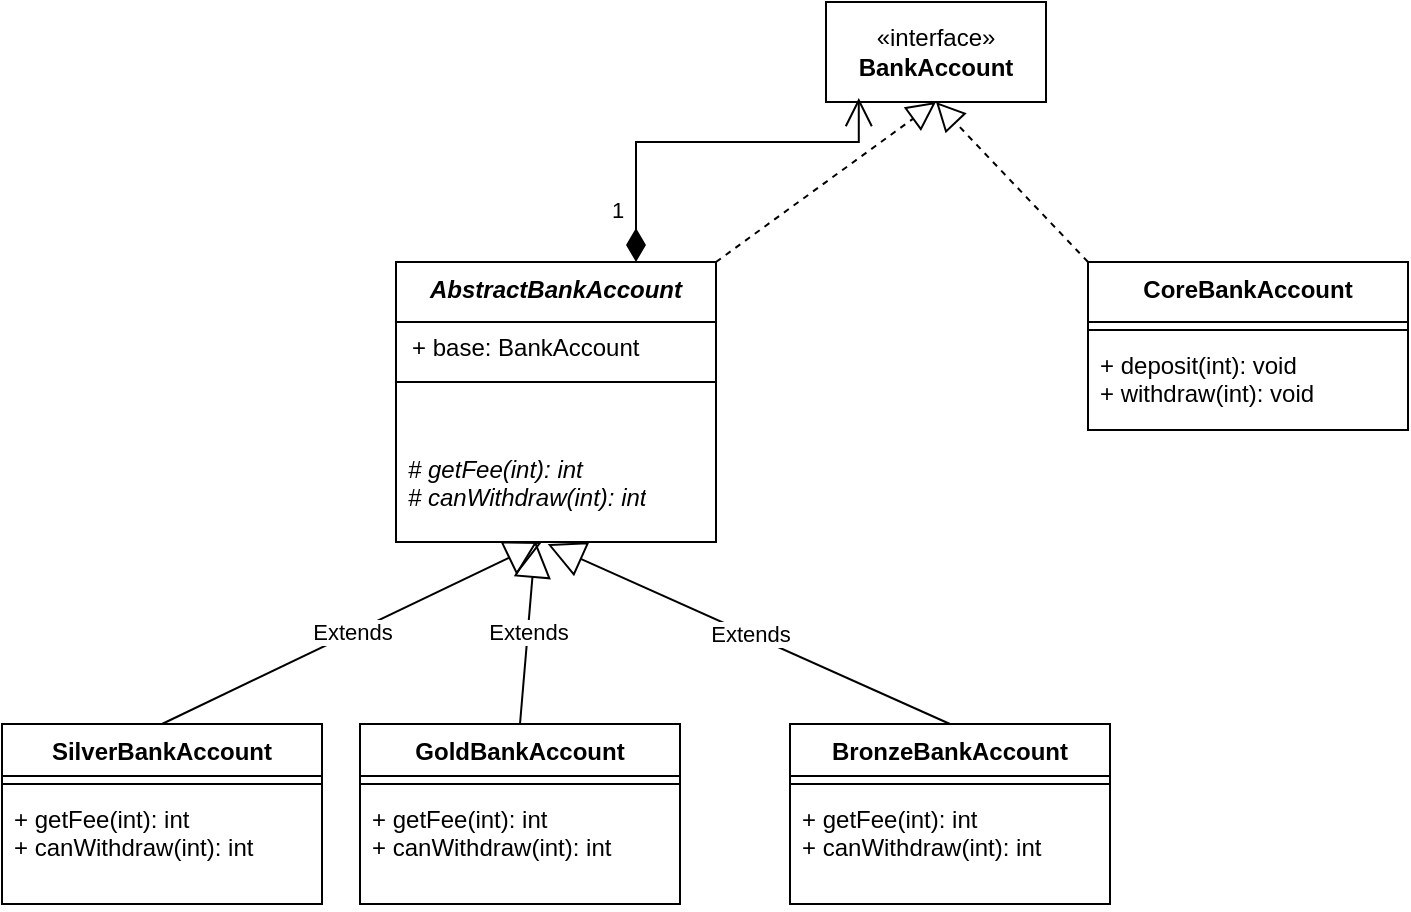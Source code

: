<mxfile version="26.0.16">
  <diagram id="C5RBs43oDa-KdzZeNtuy" name="Page-1">
    <mxGraphModel dx="890" dy="461" grid="1" gridSize="10" guides="1" tooltips="1" connect="1" arrows="1" fold="1" page="1" pageScale="1" pageWidth="827" pageHeight="1169" math="0" shadow="0">
      <root>
        <mxCell id="WIyWlLk6GJQsqaUBKTNV-0" />
        <mxCell id="WIyWlLk6GJQsqaUBKTNV-1" parent="WIyWlLk6GJQsqaUBKTNV-0" />
        <mxCell id="nrCMCk6xZg3VfQ6Ma4k3-0" value="«interface»&lt;br&gt;&lt;b&gt;BankAccount&lt;/b&gt;" style="html=1;whiteSpace=wrap;" parent="WIyWlLk6GJQsqaUBKTNV-1" vertex="1">
          <mxGeometry x="432" y="30" width="110" height="50" as="geometry" />
        </mxCell>
        <mxCell id="nrCMCk6xZg3VfQ6Ma4k3-5" value="CoreBankAccount" style="swimlane;fontStyle=1;align=center;verticalAlign=top;childLayout=stackLayout;horizontal=1;startSize=30;horizontalStack=0;resizeParent=1;resizeParentMax=0;resizeLast=0;collapsible=1;marginBottom=0;whiteSpace=wrap;html=1;" parent="WIyWlLk6GJQsqaUBKTNV-1" vertex="1">
          <mxGeometry x="563" y="160" width="160" height="84" as="geometry" />
        </mxCell>
        <mxCell id="nrCMCk6xZg3VfQ6Ma4k3-7" value="" style="line;strokeWidth=1;fillColor=none;align=left;verticalAlign=middle;spacingTop=-1;spacingLeft=3;spacingRight=3;rotatable=0;labelPosition=right;points=[];portConstraint=eastwest;strokeColor=inherit;" parent="nrCMCk6xZg3VfQ6Ma4k3-5" vertex="1">
          <mxGeometry y="30" width="160" height="8" as="geometry" />
        </mxCell>
        <mxCell id="nrCMCk6xZg3VfQ6Ma4k3-8" value="+ deposit(int): void&lt;div&gt;+ withdraw(int): void&lt;/div&gt;" style="text;strokeColor=none;fillColor=none;align=left;verticalAlign=top;spacingLeft=4;spacingRight=4;overflow=hidden;rotatable=0;points=[[0,0.5],[1,0.5]];portConstraint=eastwest;whiteSpace=wrap;html=1;" parent="nrCMCk6xZg3VfQ6Ma4k3-5" vertex="1">
          <mxGeometry y="38" width="160" height="46" as="geometry" />
        </mxCell>
        <mxCell id="nrCMCk6xZg3VfQ6Ma4k3-11" value="&lt;i&gt;AbstractBankAccount&lt;/i&gt;" style="swimlane;fontStyle=1;align=center;verticalAlign=top;childLayout=stackLayout;horizontal=1;startSize=30;horizontalStack=0;resizeParent=1;resizeParentMax=0;resizeLast=0;collapsible=1;marginBottom=0;whiteSpace=wrap;html=1;" parent="WIyWlLk6GJQsqaUBKTNV-1" vertex="1">
          <mxGeometry x="217" y="160" width="160" height="140" as="geometry">
            <mxRectangle x="144" y="160" width="160" height="30" as="alternateBounds" />
          </mxGeometry>
        </mxCell>
        <mxCell id="nrCMCk6xZg3VfQ6Ma4k3-12" value="" style="line;strokeWidth=1;fillColor=none;align=left;verticalAlign=middle;spacingTop=-1;spacingLeft=3;spacingRight=3;rotatable=0;labelPosition=right;points=[];portConstraint=eastwest;strokeColor=inherit;" parent="nrCMCk6xZg3VfQ6Ma4k3-11" vertex="1">
          <mxGeometry y="30" width="160" height="60" as="geometry" />
        </mxCell>
        <mxCell id="HSJuQ1FkC52HCSMR2ekH-0" value="&lt;i&gt;# getFee(int): int&lt;/i&gt;&lt;div&gt;&lt;i&gt;# canWithdraw(int): int&lt;/i&gt;&lt;/div&gt;&lt;div&gt;&lt;br&gt;&lt;/div&gt;" style="text;strokeColor=none;fillColor=none;align=left;verticalAlign=top;spacingLeft=4;spacingRight=4;overflow=hidden;rotatable=0;points=[[0,0.5],[1,0.5]];portConstraint=eastwest;whiteSpace=wrap;html=1;" vertex="1" parent="nrCMCk6xZg3VfQ6Ma4k3-11">
          <mxGeometry y="90" width="160" height="50" as="geometry" />
        </mxCell>
        <mxCell id="nrCMCk6xZg3VfQ6Ma4k3-16" value="+ base: BankAccount" style="text;html=1;align=left;verticalAlign=middle;resizable=0;points=[];autosize=1;strokeColor=none;fillColor=none;" parent="WIyWlLk6GJQsqaUBKTNV-1" vertex="1">
          <mxGeometry x="223" y="188" width="140" height="30" as="geometry" />
        </mxCell>
        <mxCell id="nrCMCk6xZg3VfQ6Ma4k3-17" value="SilverBankAccount&lt;div&gt;&lt;br&gt;&lt;/div&gt;" style="swimlane;fontStyle=1;align=center;verticalAlign=top;childLayout=stackLayout;horizontal=1;startSize=26;horizontalStack=0;resizeParent=1;resizeParentMax=0;resizeLast=0;collapsible=1;marginBottom=0;whiteSpace=wrap;html=1;" parent="WIyWlLk6GJQsqaUBKTNV-1" vertex="1">
          <mxGeometry x="20" y="391" width="160" height="90" as="geometry" />
        </mxCell>
        <mxCell id="nrCMCk6xZg3VfQ6Ma4k3-19" value="" style="line;strokeWidth=1;fillColor=none;align=left;verticalAlign=middle;spacingTop=-1;spacingLeft=3;spacingRight=3;rotatable=0;labelPosition=right;points=[];portConstraint=eastwest;strokeColor=inherit;" parent="nrCMCk6xZg3VfQ6Ma4k3-17" vertex="1">
          <mxGeometry y="26" width="160" height="8" as="geometry" />
        </mxCell>
        <mxCell id="nrCMCk6xZg3VfQ6Ma4k3-20" value="+ getFee(int): int&lt;div&gt;+ canWithdraw(int): int&lt;/div&gt;&lt;div&gt;&lt;br&gt;&lt;/div&gt;" style="text;strokeColor=none;fillColor=none;align=left;verticalAlign=top;spacingLeft=4;spacingRight=4;overflow=hidden;rotatable=0;points=[[0,0.5],[1,0.5]];portConstraint=eastwest;whiteSpace=wrap;html=1;" parent="nrCMCk6xZg3VfQ6Ma4k3-17" vertex="1">
          <mxGeometry y="34" width="160" height="56" as="geometry" />
        </mxCell>
        <mxCell id="nrCMCk6xZg3VfQ6Ma4k3-21" value="" style="endArrow=block;dashed=1;endFill=0;endSize=12;html=1;rounded=0;entryX=0.5;entryY=1;entryDx=0;entryDy=0;" parent="WIyWlLk6GJQsqaUBKTNV-1" target="nrCMCk6xZg3VfQ6Ma4k3-0" edge="1">
          <mxGeometry width="160" relative="1" as="geometry">
            <mxPoint x="563" y="160" as="sourcePoint" />
            <mxPoint x="723" y="160" as="targetPoint" />
          </mxGeometry>
        </mxCell>
        <mxCell id="nrCMCk6xZg3VfQ6Ma4k3-25" value="" style="endArrow=block;dashed=1;endFill=0;endSize=12;html=1;rounded=0;entryX=0.5;entryY=1;entryDx=0;entryDy=0;exitX=1;exitY=0;exitDx=0;exitDy=0;" parent="WIyWlLk6GJQsqaUBKTNV-1" source="nrCMCk6xZg3VfQ6Ma4k3-11" target="nrCMCk6xZg3VfQ6Ma4k3-0" edge="1">
          <mxGeometry width="160" relative="1" as="geometry">
            <mxPoint x="563" y="160" as="sourcePoint" />
            <mxPoint x="723" y="160" as="targetPoint" />
          </mxGeometry>
        </mxCell>
        <mxCell id="nrCMCk6xZg3VfQ6Ma4k3-27" value="Extends" style="endArrow=block;endSize=16;endFill=0;html=1;rounded=0;exitX=0.5;exitY=0;exitDx=0;exitDy=0;" parent="WIyWlLk6GJQsqaUBKTNV-1" source="nrCMCk6xZg3VfQ6Ma4k3-17" edge="1">
          <mxGeometry width="160" relative="1" as="geometry">
            <mxPoint x="490" y="231" as="sourcePoint" />
            <mxPoint x="290" y="300" as="targetPoint" />
          </mxGeometry>
        </mxCell>
        <mxCell id="nrCMCk6xZg3VfQ6Ma4k3-28" value="1" style="endArrow=open;html=1;endSize=12;startArrow=diamondThin;startSize=14;startFill=1;edgeStyle=orthogonalEdgeStyle;align=left;verticalAlign=bottom;rounded=0;entryX=0.149;entryY=0.96;entryDx=0;entryDy=0;entryPerimeter=0;exitX=0.75;exitY=0;exitDx=0;exitDy=0;" parent="WIyWlLk6GJQsqaUBKTNV-1" source="nrCMCk6xZg3VfQ6Ma4k3-11" target="nrCMCk6xZg3VfQ6Ma4k3-0" edge="1">
          <mxGeometry x="-0.822" y="14" relative="1" as="geometry">
            <mxPoint x="563" y="160" as="sourcePoint" />
            <mxPoint x="723" y="160" as="targetPoint" />
            <Array as="points">
              <mxPoint x="337" y="100" />
              <mxPoint x="448" y="100" />
            </Array>
            <mxPoint as="offset" />
          </mxGeometry>
        </mxCell>
        <mxCell id="nrCMCk6xZg3VfQ6Ma4k3-29" value="GoldBankAccount&lt;div&gt;&lt;br&gt;&lt;/div&gt;" style="swimlane;fontStyle=1;align=center;verticalAlign=top;childLayout=stackLayout;horizontal=1;startSize=26;horizontalStack=0;resizeParent=1;resizeParentMax=0;resizeLast=0;collapsible=1;marginBottom=0;whiteSpace=wrap;html=1;" parent="WIyWlLk6GJQsqaUBKTNV-1" vertex="1">
          <mxGeometry x="199" y="391" width="160" height="90" as="geometry" />
        </mxCell>
        <mxCell id="nrCMCk6xZg3VfQ6Ma4k3-30" value="" style="line;strokeWidth=1;fillColor=none;align=left;verticalAlign=middle;spacingTop=-1;spacingLeft=3;spacingRight=3;rotatable=0;labelPosition=right;points=[];portConstraint=eastwest;strokeColor=inherit;" parent="nrCMCk6xZg3VfQ6Ma4k3-29" vertex="1">
          <mxGeometry y="26" width="160" height="8" as="geometry" />
        </mxCell>
        <mxCell id="nrCMCk6xZg3VfQ6Ma4k3-31" value="+ getFee(int): int&lt;div&gt;+ canWithdraw(int): int&lt;/div&gt;&lt;div&gt;&lt;br&gt;&lt;/div&gt;" style="text;strokeColor=none;fillColor=none;align=left;verticalAlign=top;spacingLeft=4;spacingRight=4;overflow=hidden;rotatable=0;points=[[0,0.5],[1,0.5]];portConstraint=eastwest;whiteSpace=wrap;html=1;" parent="nrCMCk6xZg3VfQ6Ma4k3-29" vertex="1">
          <mxGeometry y="34" width="160" height="56" as="geometry" />
        </mxCell>
        <mxCell id="nrCMCk6xZg3VfQ6Ma4k3-32" value="Extends" style="endArrow=block;endSize=16;endFill=0;html=1;rounded=0;exitX=0.5;exitY=0;exitDx=0;exitDy=0;entryX=0.436;entryY=0.988;entryDx=0;entryDy=0;entryPerimeter=0;" parent="WIyWlLk6GJQsqaUBKTNV-1" source="nrCMCk6xZg3VfQ6Ma4k3-29" edge="1" target="HSJuQ1FkC52HCSMR2ekH-0">
          <mxGeometry x="0.006" width="160" relative="1" as="geometry">
            <mxPoint x="700" y="170" as="sourcePoint" />
            <mxPoint x="290" y="310" as="targetPoint" />
            <mxPoint as="offset" />
          </mxGeometry>
        </mxCell>
        <mxCell id="nrCMCk6xZg3VfQ6Ma4k3-33" value="BronzeBankAccount&lt;div&gt;&lt;br&gt;&lt;/div&gt;" style="swimlane;fontStyle=1;align=center;verticalAlign=top;childLayout=stackLayout;horizontal=1;startSize=26;horizontalStack=0;resizeParent=1;resizeParentMax=0;resizeLast=0;collapsible=1;marginBottom=0;whiteSpace=wrap;html=1;" parent="WIyWlLk6GJQsqaUBKTNV-1" vertex="1">
          <mxGeometry x="414" y="391" width="160" height="90" as="geometry" />
        </mxCell>
        <mxCell id="nrCMCk6xZg3VfQ6Ma4k3-34" value="" style="line;strokeWidth=1;fillColor=none;align=left;verticalAlign=middle;spacingTop=-1;spacingLeft=3;spacingRight=3;rotatable=0;labelPosition=right;points=[];portConstraint=eastwest;strokeColor=inherit;" parent="nrCMCk6xZg3VfQ6Ma4k3-33" vertex="1">
          <mxGeometry y="26" width="160" height="8" as="geometry" />
        </mxCell>
        <mxCell id="nrCMCk6xZg3VfQ6Ma4k3-35" value="+ getFee(int): int&lt;div&gt;+ canWithdraw(int): int&lt;/div&gt;&lt;div&gt;&lt;br&gt;&lt;/div&gt;" style="text;strokeColor=none;fillColor=none;align=left;verticalAlign=top;spacingLeft=4;spacingRight=4;overflow=hidden;rotatable=0;points=[[0,0.5],[1,0.5]];portConstraint=eastwest;whiteSpace=wrap;html=1;" parent="nrCMCk6xZg3VfQ6Ma4k3-33" vertex="1">
          <mxGeometry y="34" width="160" height="56" as="geometry" />
        </mxCell>
        <mxCell id="nrCMCk6xZg3VfQ6Ma4k3-36" value="Extends" style="endArrow=block;endSize=16;endFill=0;html=1;rounded=0;exitX=0.5;exitY=0;exitDx=0;exitDy=0;entryX=0.474;entryY=1.021;entryDx=0;entryDy=0;entryPerimeter=0;" parent="WIyWlLk6GJQsqaUBKTNV-1" source="nrCMCk6xZg3VfQ6Ma4k3-33" target="HSJuQ1FkC52HCSMR2ekH-0" edge="1">
          <mxGeometry width="160" relative="1" as="geometry">
            <mxPoint x="900" y="251" as="sourcePoint" />
            <mxPoint x="297" y="377.0" as="targetPoint" />
          </mxGeometry>
        </mxCell>
      </root>
    </mxGraphModel>
  </diagram>
</mxfile>
